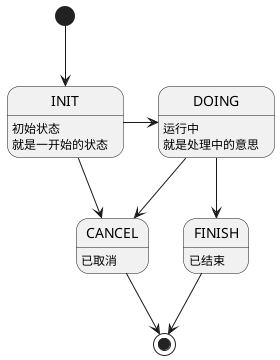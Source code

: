@startuml

'状态图：用来对系统的行为进行抽象描述，主要描述状态以及状态间的关系

'定义状态
state "INIT" as i
state "DOING" as d
state "FINISH" as f
state "CANCEL" as c

'状态描述
i: 初始状态
i: 就是一开始的状态
d: 运行中
d: 就是处理中的意思
f: 已结束
c: 已取消

'状态关系(-表示横线，--表示竖线)
[*] --> i
i -> d
d -> f
f --> [*]
i --> c
d --> c
c --> [*]

@enduml